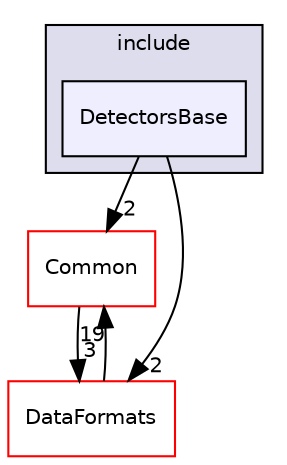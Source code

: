 digraph "/home/travis/build/AliceO2Group/AliceO2/Detectors/Base/include/DetectorsBase" {
  bgcolor=transparent;
  compound=true
  node [ fontsize="10", fontname="Helvetica"];
  edge [ labelfontsize="10", labelfontname="Helvetica"];
  subgraph clusterdir_548839eeca1931d32df07653a7903e44 {
    graph [ bgcolor="#ddddee", pencolor="black", label="include" fontname="Helvetica", fontsize="10", URL="dir_548839eeca1931d32df07653a7903e44.html"]
  dir_ebd881cb3be9af9de1e2db4daa6c5c6f [shape=box, label="DetectorsBase", style="filled", fillcolor="#eeeeff", pencolor="black", URL="dir_ebd881cb3be9af9de1e2db4daa6c5c6f.html"];
  }
  dir_4ab6b4cc6a7edbff49100e9123df213f [shape=box label="Common" color="red" URL="dir_4ab6b4cc6a7edbff49100e9123df213f.html"];
  dir_2171f7ec022c5423887b07c69b2f5b48 [shape=box label="DataFormats" color="red" URL="dir_2171f7ec022c5423887b07c69b2f5b48.html"];
  dir_4ab6b4cc6a7edbff49100e9123df213f->dir_2171f7ec022c5423887b07c69b2f5b48 [headlabel="3", labeldistance=1.5 headhref="dir_000016_000056.html"];
  dir_2171f7ec022c5423887b07c69b2f5b48->dir_4ab6b4cc6a7edbff49100e9123df213f [headlabel="19", labeldistance=1.5 headhref="dir_000056_000016.html"];
  dir_ebd881cb3be9af9de1e2db4daa6c5c6f->dir_4ab6b4cc6a7edbff49100e9123df213f [headlabel="2", labeldistance=1.5 headhref="dir_000160_000016.html"];
  dir_ebd881cb3be9af9de1e2db4daa6c5c6f->dir_2171f7ec022c5423887b07c69b2f5b48 [headlabel="2", labeldistance=1.5 headhref="dir_000160_000056.html"];
}
